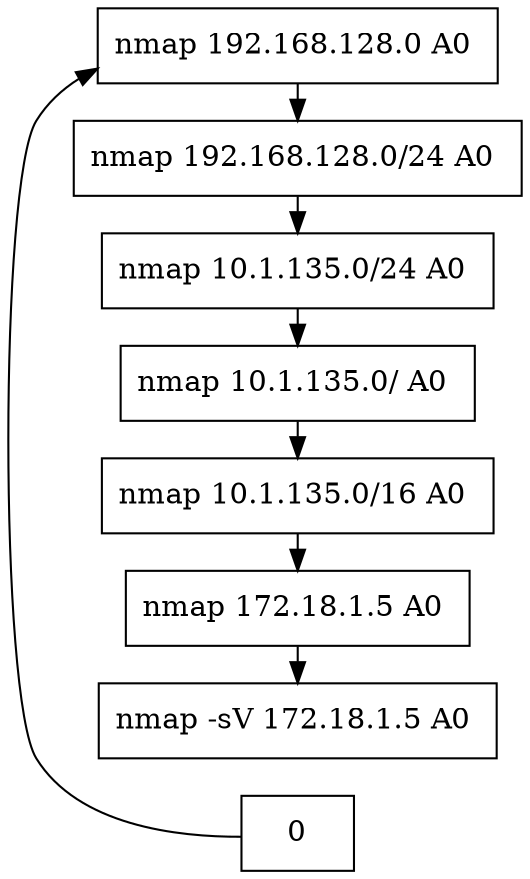 // creating graph for user: 85
digraph {
	node [shape=box]
	6 [label="nmap 192.168.128.0 A0 "]
	7 [label="nmap 192.168.128.0/24 A0 "]
	9 [label="nmap 10.1.135.0/24 A0 "]
	10 [label="nmap 10.1.135.0/ A0 "]
	11 [label="nmap 10.1.135.0/16 A0 "]
	13 [label="nmap 172.18.1.5 A0 "]
	14 [label="nmap -sV 172.18.1.5 A0 "]
	0 -> 6 [constraint=false]
	6 -> 7 [constraint=false]
	7 -> 9 [constraint=false]
	9 -> 10 [constraint=false]
	10 -> 11 [constraint=false]
	11 -> 13 [constraint=false]
	13 -> 14 [constraint=false]
	rankdir=LR
}
